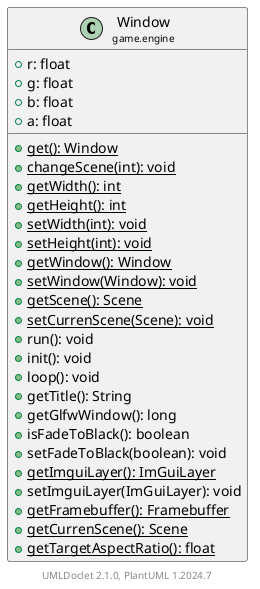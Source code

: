 @startuml
    set namespaceSeparator none
    hide empty fields
    hide empty methods

    class "<size:14>Window\n<size:10>game.engine" as game.engine.Window [[Window.html]] {
        +r: float
        +g: float
        +b: float
        +a: float
        {static} +get(): Window
        {static} +changeScene(int): void
        {static} +getWidth(): int
        {static} +getHeight(): int
        {static} +setWidth(int): void
        {static} +setHeight(int): void
        {static} +getWindow(): Window
        {static} +setWindow(Window): void
        {static} +getScene(): Scene
        {static} +setCurrenScene(Scene): void
        +run(): void
        +init(): void
        +loop(): void
        +getTitle(): String
        +getGlfwWindow(): long
        +isFadeToBlack(): boolean
        +setFadeToBlack(boolean): void
        {static} +getImguiLayer(): ImGuiLayer
        +setImguiLayer(ImGuiLayer): void
        {static} +getFramebuffer(): Framebuffer
        {static} +getCurrenScene(): Scene
        {static} +getTargetAspectRatio(): float
    }

    center footer UMLDoclet 2.1.0, PlantUML %version()
@enduml
